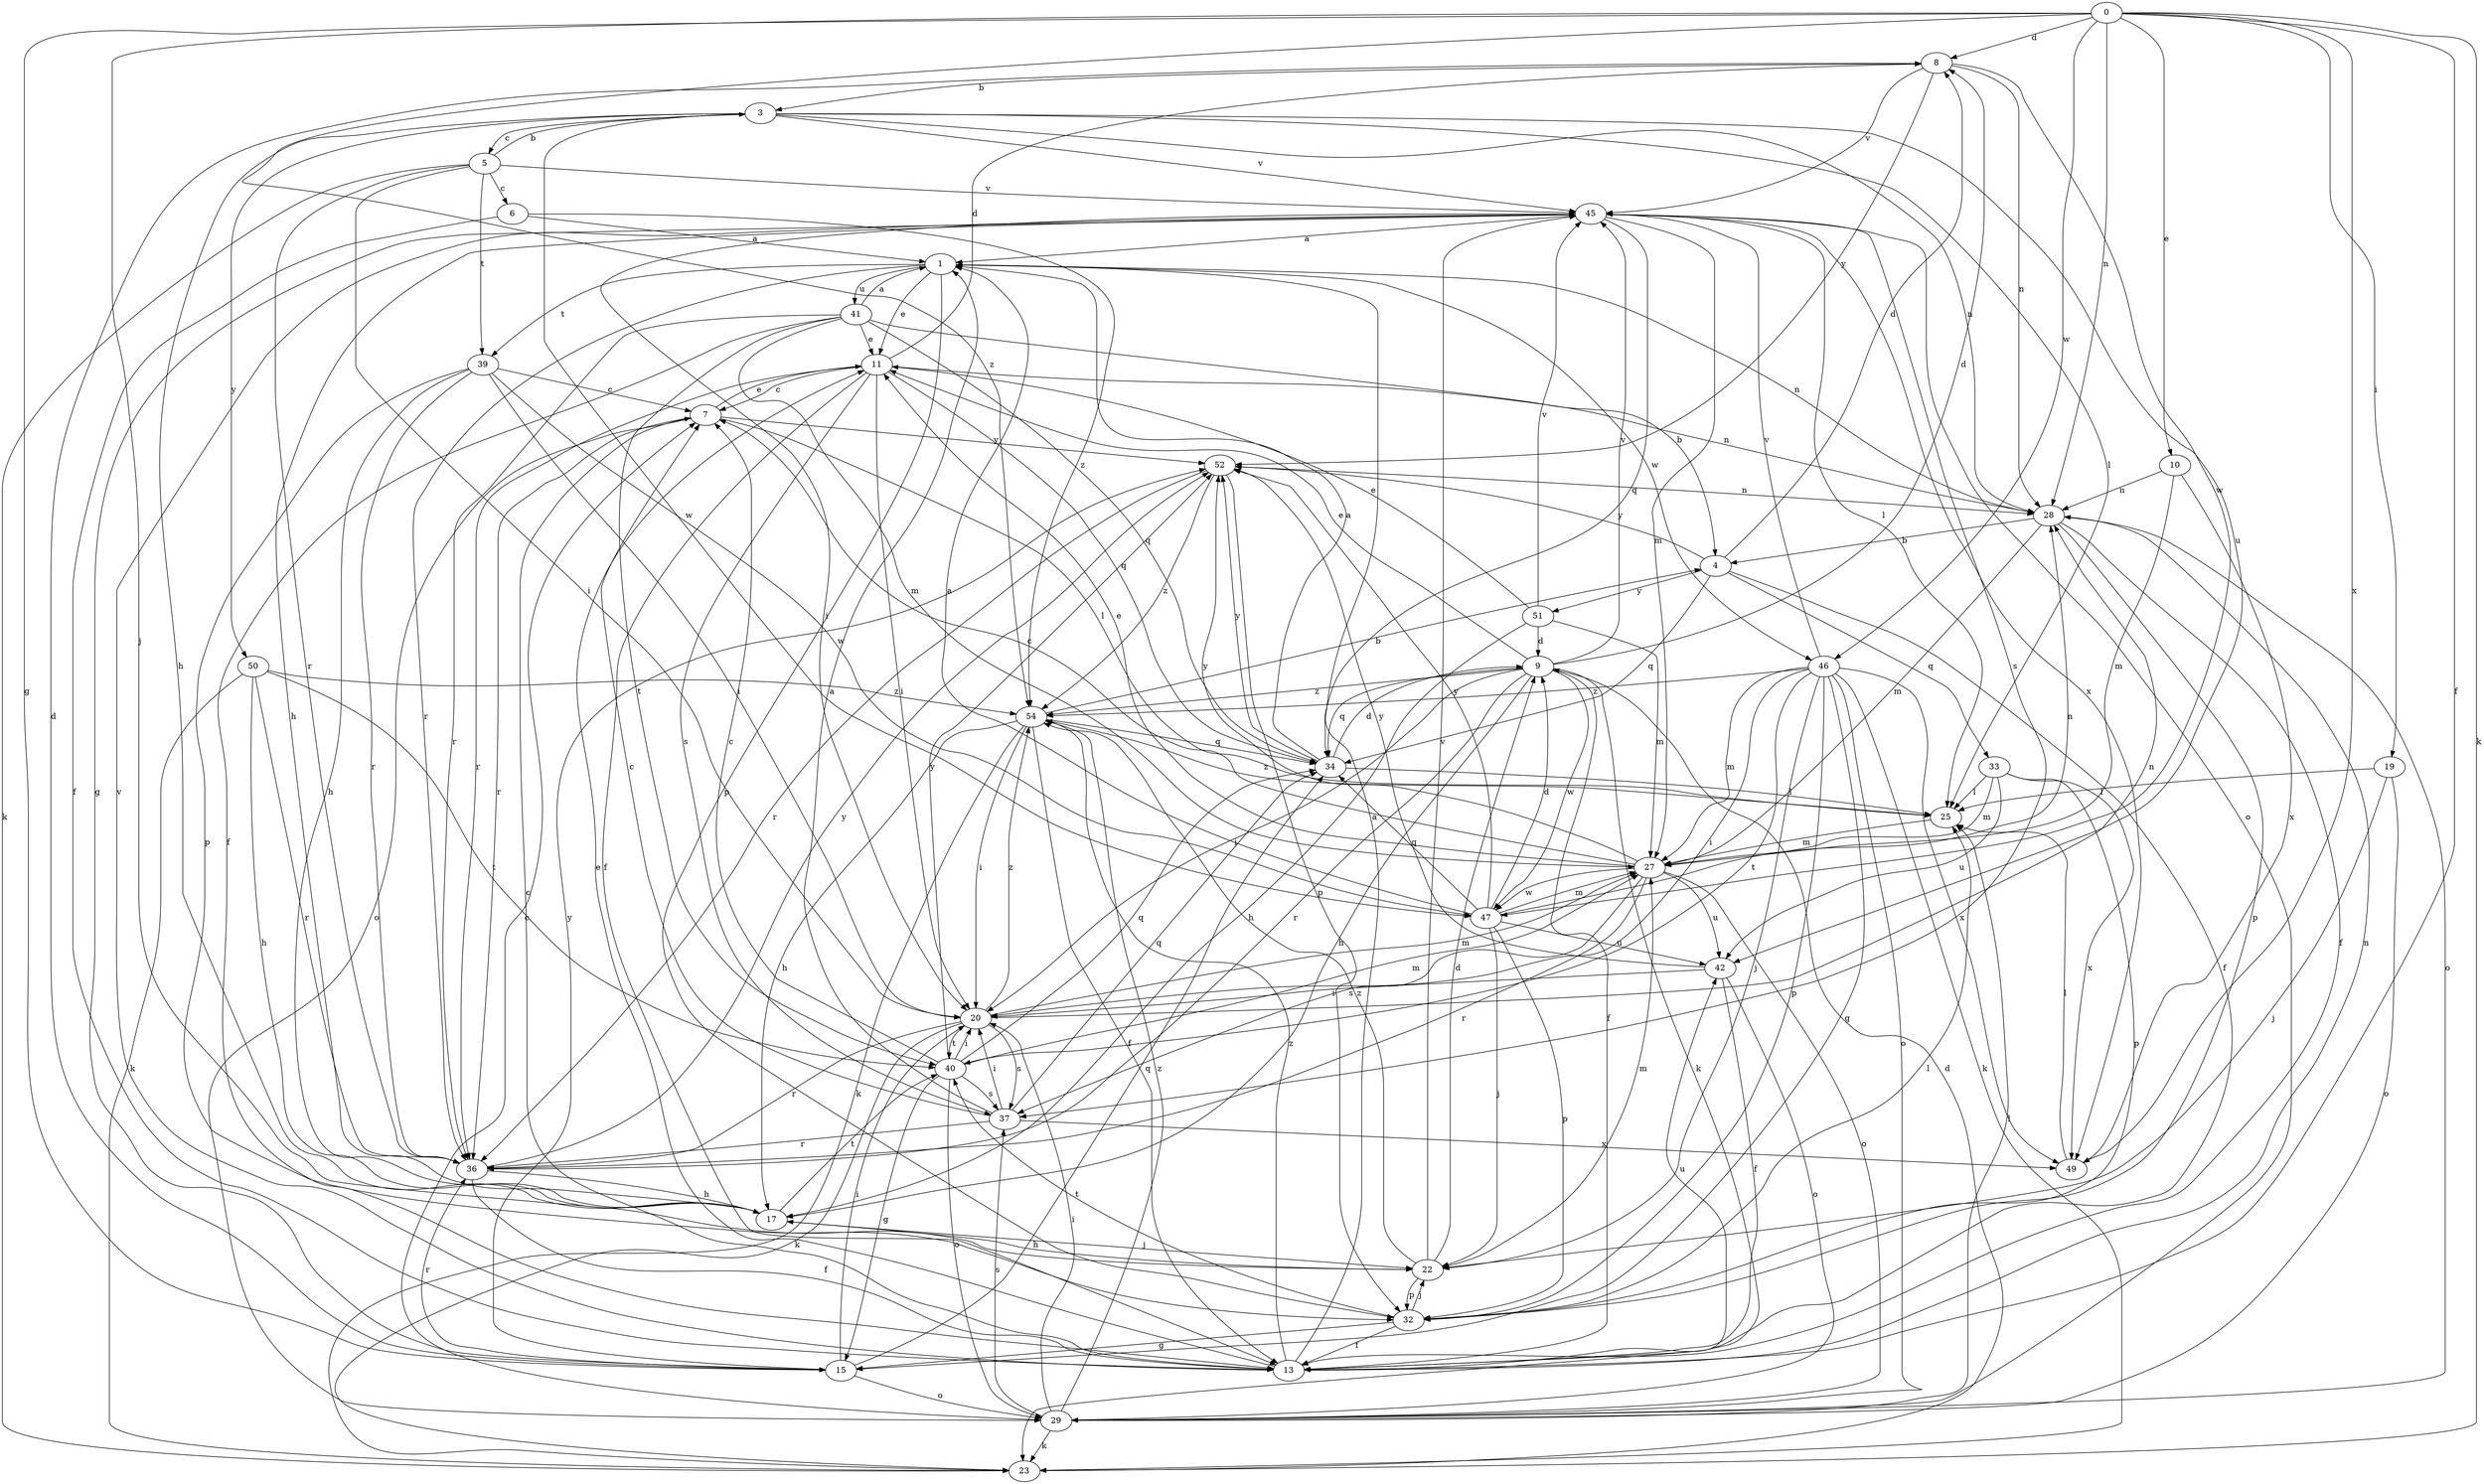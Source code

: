 strict digraph  {
0;
1;
3;
4;
5;
6;
7;
8;
9;
10;
11;
13;
15;
17;
19;
20;
22;
23;
25;
27;
28;
29;
32;
33;
34;
36;
37;
39;
40;
41;
42;
45;
46;
47;
49;
50;
51;
52;
54;
0 -> 8  [label=d];
0 -> 10  [label=e];
0 -> 13  [label=f];
0 -> 15  [label=g];
0 -> 19  [label=i];
0 -> 22  [label=j];
0 -> 23  [label=k];
0 -> 28  [label=n];
0 -> 46  [label=w];
0 -> 49  [label=x];
0 -> 54  [label=z];
1 -> 11  [label=e];
1 -> 28  [label=n];
1 -> 32  [label=p];
1 -> 36  [label=r];
1 -> 39  [label=t];
1 -> 41  [label=u];
1 -> 46  [label=w];
3 -> 5  [label=c];
3 -> 17  [label=h];
3 -> 25  [label=l];
3 -> 28  [label=n];
3 -> 42  [label=u];
3 -> 45  [label=v];
3 -> 47  [label=w];
3 -> 50  [label=y];
4 -> 8  [label=d];
4 -> 13  [label=f];
4 -> 33  [label=q];
4 -> 34  [label=q];
4 -> 51  [label=y];
4 -> 52  [label=y];
5 -> 3  [label=b];
5 -> 6  [label=c];
5 -> 20  [label=i];
5 -> 23  [label=k];
5 -> 36  [label=r];
5 -> 39  [label=t];
5 -> 45  [label=v];
6 -> 1  [label=a];
6 -> 13  [label=f];
6 -> 54  [label=z];
7 -> 11  [label=e];
7 -> 25  [label=l];
7 -> 29  [label=o];
7 -> 36  [label=r];
7 -> 52  [label=y];
8 -> 3  [label=b];
8 -> 28  [label=n];
8 -> 45  [label=v];
8 -> 47  [label=w];
8 -> 52  [label=y];
9 -> 8  [label=d];
9 -> 11  [label=e];
9 -> 13  [label=f];
9 -> 17  [label=h];
9 -> 20  [label=i];
9 -> 23  [label=k];
9 -> 34  [label=q];
9 -> 36  [label=r];
9 -> 45  [label=v];
9 -> 47  [label=w];
9 -> 54  [label=z];
10 -> 27  [label=m];
10 -> 28  [label=n];
10 -> 49  [label=x];
11 -> 7  [label=c];
11 -> 8  [label=d];
11 -> 13  [label=f];
11 -> 20  [label=i];
11 -> 28  [label=n];
11 -> 34  [label=q];
11 -> 36  [label=r];
11 -> 37  [label=s];
13 -> 1  [label=a];
13 -> 7  [label=c];
13 -> 11  [label=e];
13 -> 28  [label=n];
13 -> 42  [label=u];
13 -> 45  [label=v];
13 -> 54  [label=z];
15 -> 8  [label=d];
15 -> 20  [label=i];
15 -> 29  [label=o];
15 -> 34  [label=q];
15 -> 36  [label=r];
15 -> 52  [label=y];
17 -> 22  [label=j];
17 -> 40  [label=t];
19 -> 22  [label=j];
19 -> 25  [label=l];
19 -> 29  [label=o];
20 -> 23  [label=k];
20 -> 27  [label=m];
20 -> 28  [label=n];
20 -> 36  [label=r];
20 -> 37  [label=s];
20 -> 40  [label=t];
20 -> 54  [label=z];
22 -> 9  [label=d];
22 -> 17  [label=h];
22 -> 27  [label=m];
22 -> 32  [label=p];
22 -> 45  [label=v];
22 -> 54  [label=z];
23 -> 9  [label=d];
25 -> 27  [label=m];
25 -> 54  [label=z];
27 -> 7  [label=c];
27 -> 11  [label=e];
27 -> 29  [label=o];
27 -> 36  [label=r];
27 -> 37  [label=s];
27 -> 42  [label=u];
27 -> 47  [label=w];
27 -> 52  [label=y];
28 -> 4  [label=b];
28 -> 13  [label=f];
28 -> 27  [label=m];
28 -> 29  [label=o];
28 -> 32  [label=p];
29 -> 7  [label=c];
29 -> 20  [label=i];
29 -> 23  [label=k];
29 -> 25  [label=l];
29 -> 37  [label=s];
29 -> 54  [label=z];
32 -> 13  [label=f];
32 -> 15  [label=g];
32 -> 22  [label=j];
32 -> 25  [label=l];
32 -> 40  [label=t];
33 -> 25  [label=l];
33 -> 27  [label=m];
33 -> 32  [label=p];
33 -> 42  [label=u];
33 -> 49  [label=x];
34 -> 1  [label=a];
34 -> 9  [label=d];
34 -> 25  [label=l];
34 -> 52  [label=y];
36 -> 13  [label=f];
36 -> 17  [label=h];
36 -> 52  [label=y];
37 -> 1  [label=a];
37 -> 7  [label=c];
37 -> 20  [label=i];
37 -> 34  [label=q];
37 -> 36  [label=r];
37 -> 49  [label=x];
39 -> 7  [label=c];
39 -> 17  [label=h];
39 -> 20  [label=i];
39 -> 32  [label=p];
39 -> 36  [label=r];
39 -> 47  [label=w];
40 -> 7  [label=c];
40 -> 15  [label=g];
40 -> 20  [label=i];
40 -> 27  [label=m];
40 -> 29  [label=o];
40 -> 34  [label=q];
40 -> 37  [label=s];
40 -> 52  [label=y];
41 -> 1  [label=a];
41 -> 4  [label=b];
41 -> 11  [label=e];
41 -> 13  [label=f];
41 -> 27  [label=m];
41 -> 34  [label=q];
41 -> 36  [label=r];
41 -> 40  [label=t];
42 -> 13  [label=f];
42 -> 20  [label=i];
42 -> 29  [label=o];
42 -> 52  [label=y];
45 -> 1  [label=a];
45 -> 15  [label=g];
45 -> 17  [label=h];
45 -> 20  [label=i];
45 -> 25  [label=l];
45 -> 27  [label=m];
45 -> 29  [label=o];
45 -> 34  [label=q];
45 -> 37  [label=s];
45 -> 49  [label=x];
46 -> 15  [label=g];
46 -> 20  [label=i];
46 -> 22  [label=j];
46 -> 23  [label=k];
46 -> 27  [label=m];
46 -> 29  [label=o];
46 -> 32  [label=p];
46 -> 40  [label=t];
46 -> 45  [label=v];
46 -> 49  [label=x];
46 -> 54  [label=z];
47 -> 1  [label=a];
47 -> 9  [label=d];
47 -> 22  [label=j];
47 -> 27  [label=m];
47 -> 28  [label=n];
47 -> 32  [label=p];
47 -> 34  [label=q];
47 -> 42  [label=u];
47 -> 52  [label=y];
49 -> 25  [label=l];
50 -> 17  [label=h];
50 -> 23  [label=k];
50 -> 36  [label=r];
50 -> 40  [label=t];
50 -> 54  [label=z];
51 -> 9  [label=d];
51 -> 11  [label=e];
51 -> 17  [label=h];
51 -> 27  [label=m];
51 -> 45  [label=v];
52 -> 28  [label=n];
52 -> 32  [label=p];
52 -> 36  [label=r];
52 -> 54  [label=z];
54 -> 4  [label=b];
54 -> 13  [label=f];
54 -> 17  [label=h];
54 -> 20  [label=i];
54 -> 23  [label=k];
54 -> 34  [label=q];
}
